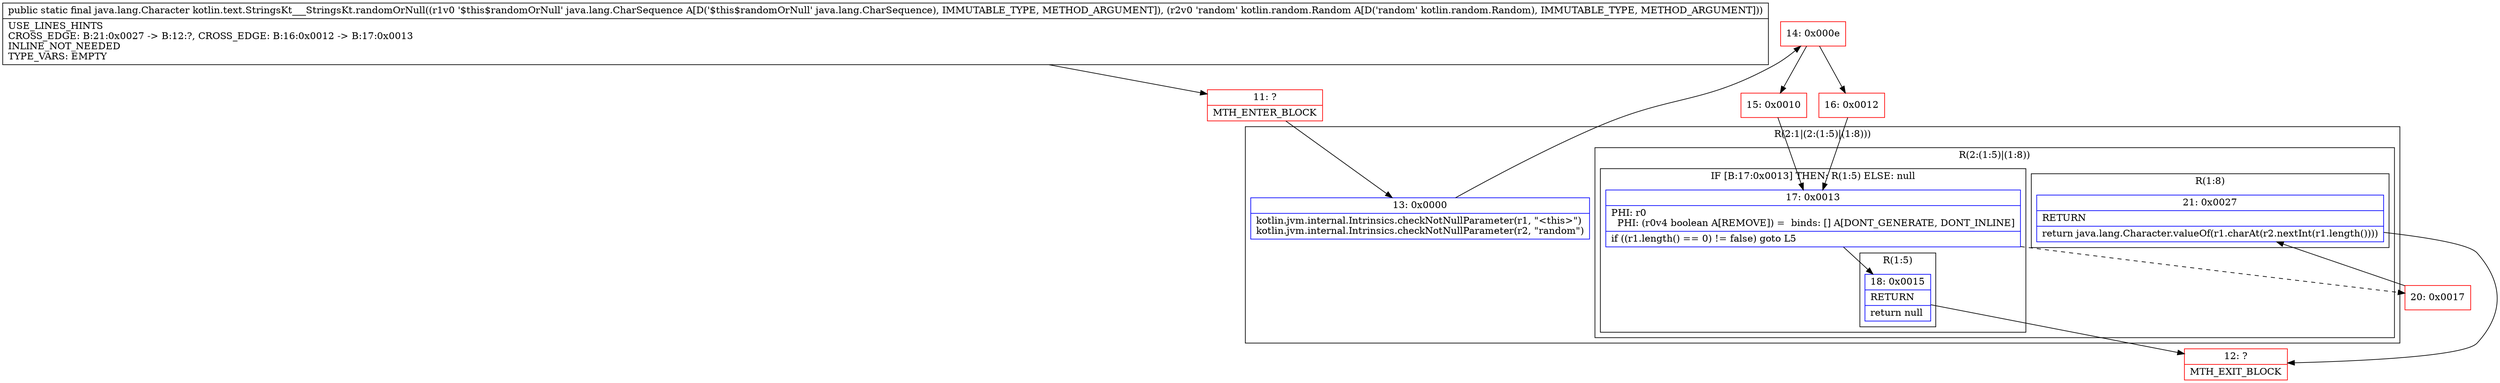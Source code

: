 digraph "CFG forkotlin.text.StringsKt___StringsKt.randomOrNull(Ljava\/lang\/CharSequence;Lkotlin\/random\/Random;)Ljava\/lang\/Character;" {
subgraph cluster_Region_7198863 {
label = "R(2:1|(2:(1:5)|(1:8)))";
node [shape=record,color=blue];
Node_13 [shape=record,label="{13\:\ 0x0000|kotlin.jvm.internal.Intrinsics.checkNotNullParameter(r1, \"\<this\>\")\lkotlin.jvm.internal.Intrinsics.checkNotNullParameter(r2, \"random\")\l}"];
subgraph cluster_Region_1882383393 {
label = "R(2:(1:5)|(1:8))";
node [shape=record,color=blue];
subgraph cluster_IfRegion_888056165 {
label = "IF [B:17:0x0013] THEN: R(1:5) ELSE: null";
node [shape=record,color=blue];
Node_17 [shape=record,label="{17\:\ 0x0013|PHI: r0 \l  PHI: (r0v4 boolean A[REMOVE]) =  binds: [] A[DONT_GENERATE, DONT_INLINE]\l|if ((r1.length() == 0) != false) goto L5\l}"];
subgraph cluster_Region_1806668113 {
label = "R(1:5)";
node [shape=record,color=blue];
Node_18 [shape=record,label="{18\:\ 0x0015|RETURN\l|return null\l}"];
}
}
subgraph cluster_Region_99124491 {
label = "R(1:8)";
node [shape=record,color=blue];
Node_21 [shape=record,label="{21\:\ 0x0027|RETURN\l|return java.lang.Character.valueOf(r1.charAt(r2.nextInt(r1.length())))\l}"];
}
}
}
Node_11 [shape=record,color=red,label="{11\:\ ?|MTH_ENTER_BLOCK\l}"];
Node_14 [shape=record,color=red,label="{14\:\ 0x000e}"];
Node_15 [shape=record,color=red,label="{15\:\ 0x0010}"];
Node_12 [shape=record,color=red,label="{12\:\ ?|MTH_EXIT_BLOCK\l}"];
Node_20 [shape=record,color=red,label="{20\:\ 0x0017}"];
Node_16 [shape=record,color=red,label="{16\:\ 0x0012}"];
MethodNode[shape=record,label="{public static final java.lang.Character kotlin.text.StringsKt___StringsKt.randomOrNull((r1v0 '$this$randomOrNull' java.lang.CharSequence A[D('$this$randomOrNull' java.lang.CharSequence), IMMUTABLE_TYPE, METHOD_ARGUMENT]), (r2v0 'random' kotlin.random.Random A[D('random' kotlin.random.Random), IMMUTABLE_TYPE, METHOD_ARGUMENT]))  | USE_LINES_HINTS\lCROSS_EDGE: B:21:0x0027 \-\> B:12:?, CROSS_EDGE: B:16:0x0012 \-\> B:17:0x0013\lINLINE_NOT_NEEDED\lTYPE_VARS: EMPTY\l}"];
MethodNode -> Node_11;Node_13 -> Node_14;
Node_17 -> Node_18;
Node_17 -> Node_20[style=dashed];
Node_18 -> Node_12;
Node_21 -> Node_12;
Node_11 -> Node_13;
Node_14 -> Node_15;
Node_14 -> Node_16;
Node_15 -> Node_17;
Node_20 -> Node_21;
Node_16 -> Node_17;
}

